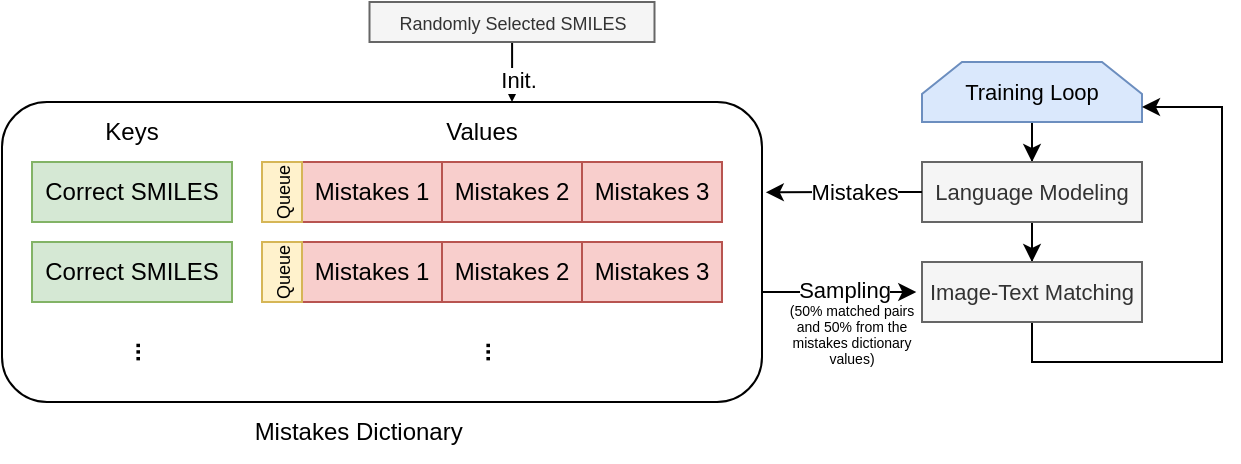 <mxfile version="24.2.5" type="github">
  <diagram name="Page-1" id="_6pJNJo3M6UCELkx7CFU">
    <mxGraphModel dx="768" dy="454" grid="1" gridSize="10" guides="1" tooltips="1" connect="1" arrows="1" fold="1" page="1" pageScale="1" pageWidth="850" pageHeight="1100" math="0" shadow="0">
      <root>
        <mxCell id="0" />
        <mxCell id="1" parent="0" />
        <mxCell id="gpmFab7sYC8m6S0qKqCX-1" value="" style="rounded=1;whiteSpace=wrap;html=1;" vertex="1" parent="1">
          <mxGeometry x="140" y="200" width="380" height="150" as="geometry" />
        </mxCell>
        <mxCell id="gpmFab7sYC8m6S0qKqCX-2" value="Mistakes Dictionary&amp;nbsp;" style="text;html=1;align=center;verticalAlign=middle;whiteSpace=wrap;rounded=0;" vertex="1" parent="1">
          <mxGeometry x="215" y="350" width="210" height="30" as="geometry" />
        </mxCell>
        <mxCell id="gpmFab7sYC8m6S0qKqCX-3" value="Correct SMILES" style="text;html=1;align=center;verticalAlign=middle;whiteSpace=wrap;rounded=0;fillColor=#d5e8d4;strokeColor=#82b366;" vertex="1" parent="1">
          <mxGeometry x="155" y="230" width="100" height="30" as="geometry" />
        </mxCell>
        <mxCell id="gpmFab7sYC8m6S0qKqCX-9" value="Mistakes 1" style="rounded=0;whiteSpace=wrap;html=1;fillColor=#f8cecc;strokeColor=#b85450;" vertex="1" parent="1">
          <mxGeometry x="290" y="230" width="70" height="30" as="geometry" />
        </mxCell>
        <mxCell id="gpmFab7sYC8m6S0qKqCX-10" value="Mistakes 2" style="rounded=0;whiteSpace=wrap;html=1;fillColor=#f8cecc;strokeColor=#b85450;" vertex="1" parent="1">
          <mxGeometry x="360" y="230" width="70" height="30" as="geometry" />
        </mxCell>
        <mxCell id="gpmFab7sYC8m6S0qKqCX-11" value="Mistakes 3" style="rounded=0;whiteSpace=wrap;html=1;fillColor=#f8cecc;strokeColor=#b85450;" vertex="1" parent="1">
          <mxGeometry x="430" y="230" width="70" height="30" as="geometry" />
        </mxCell>
        <mxCell id="gpmFab7sYC8m6S0qKqCX-13" value="&lt;font style=&quot;font-size: 9px;&quot;&gt;Queue&lt;/font&gt;" style="rounded=0;whiteSpace=wrap;html=1;horizontal=0;fillColor=#fff2cc;strokeColor=#d6b656;" vertex="1" parent="1">
          <mxGeometry x="270" y="230" width="20" height="30" as="geometry" />
        </mxCell>
        <mxCell id="gpmFab7sYC8m6S0qKqCX-14" value="Values" style="text;html=1;align=center;verticalAlign=middle;whiteSpace=wrap;rounded=0;" vertex="1" parent="1">
          <mxGeometry x="350" y="200" width="60" height="30" as="geometry" />
        </mxCell>
        <mxCell id="gpmFab7sYC8m6S0qKqCX-15" value="Keys" style="text;html=1;align=center;verticalAlign=middle;whiteSpace=wrap;rounded=0;" vertex="1" parent="1">
          <mxGeometry x="175" y="200" width="60" height="30" as="geometry" />
        </mxCell>
        <mxCell id="gpmFab7sYC8m6S0qKqCX-16" value="Correct SMILES" style="text;html=1;align=center;verticalAlign=middle;whiteSpace=wrap;rounded=0;fillColor=#d5e8d4;strokeColor=#82b366;" vertex="1" parent="1">
          <mxGeometry x="155" y="270" width="100" height="30" as="geometry" />
        </mxCell>
        <mxCell id="gpmFab7sYC8m6S0qKqCX-17" value="Mistakes 1" style="rounded=0;whiteSpace=wrap;html=1;fillColor=#f8cecc;strokeColor=#b85450;" vertex="1" parent="1">
          <mxGeometry x="290" y="270" width="70" height="30" as="geometry" />
        </mxCell>
        <mxCell id="gpmFab7sYC8m6S0qKqCX-18" value="Mistakes 2" style="rounded=0;whiteSpace=wrap;html=1;fillColor=#f8cecc;strokeColor=#b85450;" vertex="1" parent="1">
          <mxGeometry x="360" y="270" width="70" height="30" as="geometry" />
        </mxCell>
        <mxCell id="gpmFab7sYC8m6S0qKqCX-19" value="Mistakes 3" style="rounded=0;whiteSpace=wrap;html=1;fillColor=#f8cecc;strokeColor=#b85450;" vertex="1" parent="1">
          <mxGeometry x="430" y="270" width="70" height="30" as="geometry" />
        </mxCell>
        <mxCell id="gpmFab7sYC8m6S0qKqCX-20" value="&lt;font style=&quot;font-size: 9px;&quot;&gt;Queue&lt;/font&gt;" style="rounded=0;whiteSpace=wrap;html=1;horizontal=0;fillColor=#fff2cc;strokeColor=#d6b656;" vertex="1" parent="1">
          <mxGeometry x="270" y="270" width="20" height="30" as="geometry" />
        </mxCell>
        <mxCell id="gpmFab7sYC8m6S0qKqCX-22" value="&lt;b&gt;...&lt;/b&gt;" style="text;html=1;align=center;verticalAlign=middle;whiteSpace=wrap;rounded=0;horizontal=0;" vertex="1" parent="1">
          <mxGeometry x="350" y="310" width="60" height="30" as="geometry" />
        </mxCell>
        <mxCell id="gpmFab7sYC8m6S0qKqCX-23" value="&lt;b&gt;...&lt;/b&gt;" style="text;html=1;align=center;verticalAlign=middle;whiteSpace=wrap;rounded=0;horizontal=0;" vertex="1" parent="1">
          <mxGeometry x="175" y="310" width="60" height="30" as="geometry" />
        </mxCell>
        <mxCell id="gpmFab7sYC8m6S0qKqCX-29" style="edgeStyle=orthogonalEdgeStyle;rounded=0;orthogonalLoop=1;jettySize=auto;html=1;entryX=0.5;entryY=0;entryDx=0;entryDy=0;" edge="1" parent="1" source="gpmFab7sYC8m6S0qKqCX-24" target="gpmFab7sYC8m6S0qKqCX-26">
          <mxGeometry relative="1" as="geometry" />
        </mxCell>
        <mxCell id="gpmFab7sYC8m6S0qKqCX-24" value="Training Loop" style="shape=loopLimit;whiteSpace=wrap;html=1;fontSize=11;fillColor=#dae8fc;strokeColor=#6c8ebf;" vertex="1" parent="1">
          <mxGeometry x="600" y="180" width="110" height="30" as="geometry" />
        </mxCell>
        <mxCell id="gpmFab7sYC8m6S0qKqCX-38" style="edgeStyle=orthogonalEdgeStyle;rounded=0;orthogonalLoop=1;jettySize=auto;html=1;entryX=0.5;entryY=0;entryDx=0;entryDy=0;" edge="1" parent="1" source="gpmFab7sYC8m6S0qKqCX-26" target="gpmFab7sYC8m6S0qKqCX-37">
          <mxGeometry relative="1" as="geometry" />
        </mxCell>
        <mxCell id="gpmFab7sYC8m6S0qKqCX-26" value="&lt;font style=&quot;font-size: 11px;&quot;&gt;Language Modeling&lt;/font&gt;" style="rounded=0;whiteSpace=wrap;html=1;fillColor=#f5f5f5;fontColor=#333333;strokeColor=#666666;" vertex="1" parent="1">
          <mxGeometry x="600" y="230" width="110" height="30" as="geometry" />
        </mxCell>
        <mxCell id="gpmFab7sYC8m6S0qKqCX-33" style="edgeStyle=orthogonalEdgeStyle;rounded=0;orthogonalLoop=1;jettySize=auto;html=1;entryX=0.75;entryY=0;entryDx=0;entryDy=0;" edge="1" parent="1" source="gpmFab7sYC8m6S0qKqCX-32" target="gpmFab7sYC8m6S0qKqCX-14">
          <mxGeometry relative="1" as="geometry" />
        </mxCell>
        <mxCell id="gpmFab7sYC8m6S0qKqCX-34" value="Init." style="edgeLabel;html=1;align=center;verticalAlign=middle;resizable=0;points=[];" vertex="1" connectable="0" parent="gpmFab7sYC8m6S0qKqCX-33">
          <mxGeometry x="0.24" y="3" relative="1" as="geometry">
            <mxPoint as="offset" />
          </mxGeometry>
        </mxCell>
        <mxCell id="gpmFab7sYC8m6S0qKqCX-32" value="&lt;font style=&quot;font-size: 9px;&quot;&gt;Randomly Selected SMILES&lt;/font&gt;" style="rounded=0;whiteSpace=wrap;html=1;fillColor=#f5f5f5;fontColor=#333333;strokeColor=#666666;" vertex="1" parent="1">
          <mxGeometry x="323.75" y="150" width="142.5" height="20" as="geometry" />
        </mxCell>
        <mxCell id="gpmFab7sYC8m6S0qKqCX-35" style="edgeStyle=orthogonalEdgeStyle;rounded=0;orthogonalLoop=1;jettySize=auto;html=1;entryX=1.005;entryY=0.301;entryDx=0;entryDy=0;entryPerimeter=0;" edge="1" parent="1" source="gpmFab7sYC8m6S0qKqCX-26" target="gpmFab7sYC8m6S0qKqCX-1">
          <mxGeometry relative="1" as="geometry">
            <mxPoint x="550" y="245.45" as="targetPoint" />
          </mxGeometry>
        </mxCell>
        <mxCell id="gpmFab7sYC8m6S0qKqCX-36" value="Mistakes" style="edgeLabel;html=1;align=center;verticalAlign=middle;resizable=0;points=[];" vertex="1" connectable="0" parent="gpmFab7sYC8m6S0qKqCX-35">
          <mxGeometry x="-0.144" relative="1" as="geometry">
            <mxPoint x="-1" as="offset" />
          </mxGeometry>
        </mxCell>
        <mxCell id="gpmFab7sYC8m6S0qKqCX-44" style="edgeStyle=orthogonalEdgeStyle;rounded=0;orthogonalLoop=1;jettySize=auto;html=1;entryX=1;entryY=0.75;entryDx=0;entryDy=0;" edge="1" parent="1" source="gpmFab7sYC8m6S0qKqCX-37" target="gpmFab7sYC8m6S0qKqCX-24">
          <mxGeometry relative="1" as="geometry">
            <Array as="points">
              <mxPoint x="655" y="330" />
              <mxPoint x="750" y="330" />
              <mxPoint x="750" y="202" />
            </Array>
          </mxGeometry>
        </mxCell>
        <mxCell id="gpmFab7sYC8m6S0qKqCX-37" value="&lt;font style=&quot;font-size: 11px;&quot;&gt;Image-Text Matching&lt;/font&gt;" style="rounded=0;whiteSpace=wrap;html=1;fillColor=#f5f5f5;fontColor=#333333;strokeColor=#666666;" vertex="1" parent="1">
          <mxGeometry x="600" y="280" width="110" height="30" as="geometry" />
        </mxCell>
        <mxCell id="gpmFab7sYC8m6S0qKqCX-40" style="edgeStyle=orthogonalEdgeStyle;rounded=0;orthogonalLoop=1;jettySize=auto;html=1;entryX=-0.026;entryY=0.5;entryDx=0;entryDy=0;entryPerimeter=0;" edge="1" parent="1" source="gpmFab7sYC8m6S0qKqCX-1" target="gpmFab7sYC8m6S0qKqCX-37">
          <mxGeometry relative="1" as="geometry">
            <Array as="points">
              <mxPoint x="540" y="295" />
              <mxPoint x="540" y="295" />
            </Array>
          </mxGeometry>
        </mxCell>
        <mxCell id="gpmFab7sYC8m6S0qKqCX-41" value="Sampling" style="edgeLabel;html=1;align=center;verticalAlign=middle;resizable=0;points=[];" vertex="1" connectable="0" parent="gpmFab7sYC8m6S0qKqCX-40">
          <mxGeometry x="0.052" y="1" relative="1" as="geometry">
            <mxPoint as="offset" />
          </mxGeometry>
        </mxCell>
        <mxCell id="gpmFab7sYC8m6S0qKqCX-43" value="&lt;p style=&quot;line-height: 50%;&quot;&gt;&lt;font style=&quot;font-size: 7px;&quot;&gt;(50% matched pairs and 50% from the mistakes dictionary values)&lt;/font&gt;&lt;/p&gt;" style="text;html=1;align=center;verticalAlign=middle;whiteSpace=wrap;rounded=0;" vertex="1" parent="1">
          <mxGeometry x="530" y="300" width="70" height="30" as="geometry" />
        </mxCell>
      </root>
    </mxGraphModel>
  </diagram>
</mxfile>
